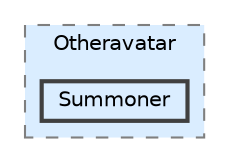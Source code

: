 digraph "Q:/IdleWave/Projet/Assets/Scripts/RogueGenesia/TalentSystem/Talents/Actives/Otheravatar/Summoner"
{
 // LATEX_PDF_SIZE
  bgcolor="transparent";
  edge [fontname=Helvetica,fontsize=10,labelfontname=Helvetica,labelfontsize=10];
  node [fontname=Helvetica,fontsize=10,shape=box,height=0.2,width=0.4];
  compound=true
  subgraph clusterdir_eb4e6bee589cba9d0b56dea111752df8 {
    graph [ bgcolor="#daedff", pencolor="grey50", label="Otheravatar", fontname=Helvetica,fontsize=10 style="filled,dashed", URL="dir_eb4e6bee589cba9d0b56dea111752df8.html",tooltip=""]
  dir_f4d91dd36ee2cad4518af9ac895f6215 [label="Summoner", fillcolor="#daedff", color="grey25", style="filled,bold", URL="dir_f4d91dd36ee2cad4518af9ac895f6215.html",tooltip=""];
  }
}
